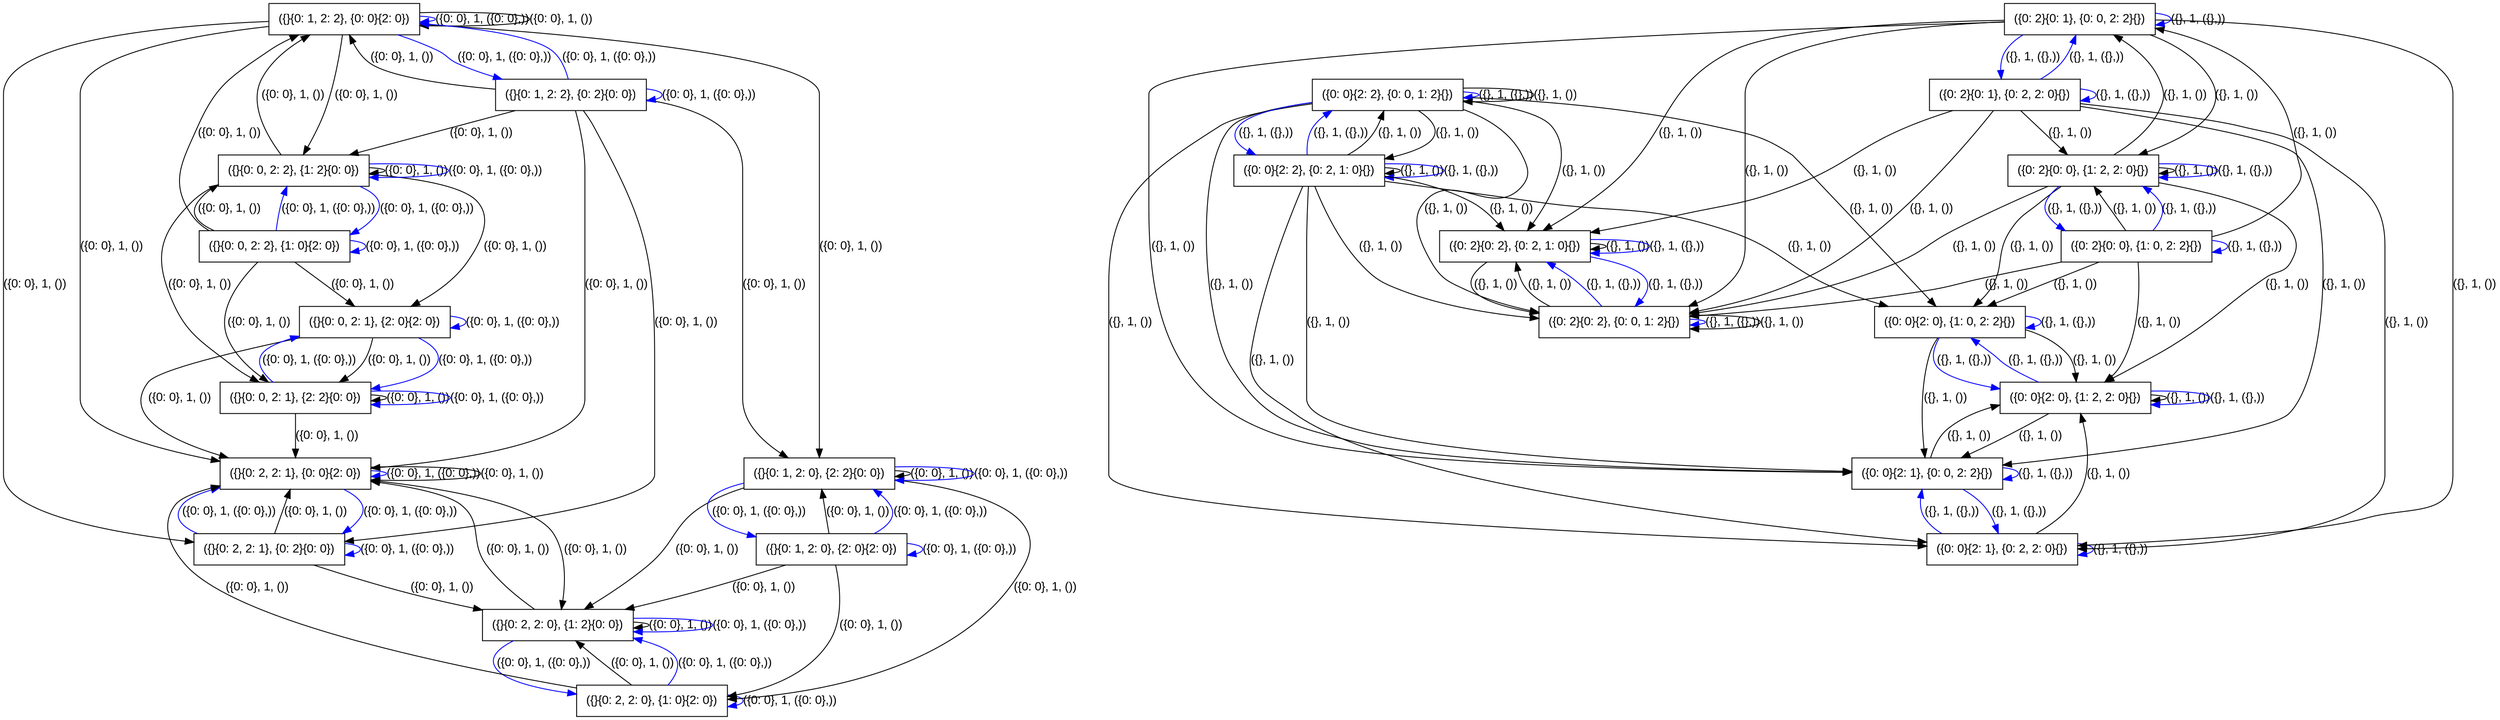 digraph "" {
	graph [bb="0,0,3106,819"];
	node [label="\N"];
	"({}{0: 0, 2: 1}, {2: 0}{2: 0})"	 [fontname=Arial,
		height=0.5,
		pos="1072,453",
		shape=box,
		width=2.4028];
	"({}{0: 0, 2: 1}, {2: 0}{2: 0})" -> "({}{0: 0, 2: 1}, {2: 0}{2: 0})"	 [color=blue,
		dir=forward,
		fontname=Arial,
		label="({0: 0}, 1, ({0: 0},))",
		lp="1232.5,453",
		pos="e,1158.9,446.19 1158.9,459.81 1169.5,458.59 1176.5,456.32 1176.5,453 1176.5,450.87 1173.6,449.17 1168.8,447.91"];
	"({}{0: 0, 2: 1}, {2: 2}{0: 0})"	 [fontname=Arial,
		height=0.5,
		pos="940,366",
		shape=box,
		width=2.4028];
	"({}{0: 0, 2: 1}, {2: 0}{2: 0})" -> "({}{0: 0, 2: 1}, {2: 2}{0: 0})"	 [color=black,
		dir=forward,
		fontname=Arial,
		label="({0: 0}, 1, ())",
		lp="1090.5,409.5",
		pos="e,1008.1,384.07 1063.9,434.8 1058.3,423.96 1049.9,410.67 1039,402 1032.4,396.76 1025,392.24 1017.3,388.35"];
	"({}{0: 0, 2: 1}, {2: 0}{2: 0})" -> "({}{0: 0, 2: 1}, {2: 2}{0: 0})"	 [color=blue,
		dir=forward,
		fontname=Arial,
		label="({0: 0}, 1, ({0: 0},))",
		lp="1192,409.5",
		pos="e,1026.6,371.59 1115.3,434.87 1130.8,425.82 1142.1,414.2 1132,402 1119.3,386.69 1077.9,377.85 1036.8,372.77"];
	"({}{0: 2, 2: 1}, {0: 0}{2: 0})"	 [fontname=Arial,
		height=0.5,
		pos="940,279",
		shape=box,
		width=2.4028];
	"({}{0: 0, 2: 1}, {2: 0}{2: 0})" -> "({}{0: 2, 2: 1}, {0: 0}{2: 0})"	 [color=black,
		dir=forward,
		fontname=Arial,
		label="({0: 0}, 1, ())",
		lp="1308.5,366",
		pos="e,1026.7,285.79 1158.6,444.93 1197.9,439.47 1238.5,430.7 1252,417 1273.6,395.04 1277.3,371.96 1258,348 1230.5,313.93 1119.8,295.82 \
1036.7,286.84"];
	"({}{0: 0, 2: 1}, {2: 2}{0: 0})" -> "({}{0: 0, 2: 1}, {2: 0}{2: 0})"	 [color=blue,
		dir=forward,
		fontname=Arial,
		label="({0: 0}, 1, ({0: 0},))",
		lp="979,409.5",
		pos="e,985.47,436.66 925.96,384.46 919.86,394.86 915.61,407.61 923,417 926.99,422.08 949.39,428.48 975.65,434.47"];
	"({}{0: 0, 2: 1}, {2: 2}{0: 0})" -> "({}{0: 0, 2: 1}, {2: 2}{0: 0})"	 [color=black,
		dir=forward,
		fontname=Arial,
		label="({0: 0}, 1, ())",
		lp="1082,366",
		pos="e,1026.9,362.59 1026.9,369.41 1037.5,368.8 1044.5,367.66 1044.5,366 1044.5,364.96 1041.8,364.13 1037.1,363.5"];
	"({}{0: 0, 2: 1}, {2: 2}{0: 0})" -> "({}{0: 0, 2: 1}, {2: 2}{0: 0})"	 [color=blue,
		dir=forward,
		fontname=Arial,
		label="({0: 0}, 1, ({0: 0},))",
		lp="1175.5,366",
		pos="e,1026.6,358.31 1026.6,373.69 1073.5,374.61 1119.5,372.05 1119.5,366 1119.5,360.39 1079.9,357.77 1036.8,358.16"];
	"({}{0: 0, 2: 1}, {2: 2}{0: 0})" -> "({}{0: 2, 2: 1}, {0: 0}{2: 0})"	 [color=black,
		dir=forward,
		fontname=Arial,
		label="({0: 0}, 1, ())",
		lp="977.5,322.5",
		pos="e,940,297 940,347.97 940,336.19 940,320.56 940,307.16"];
	"({}{0: 2, 2: 1}, {0: 0}{2: 0})" -> "({}{0: 2, 2: 1}, {0: 0}{2: 0})"	 [color=blue,
		dir=forward,
		fontname=Arial,
		label="({0: 0}, 1, ({0: 0},))",
		lp="1100.5,279",
		pos="e,1026.9,275.59 1026.9,282.41 1037.5,281.8 1044.5,280.66 1044.5,279 1044.5,277.96 1041.8,277.13 1037.1,276.5"];
	"({}{0: 2, 2: 1}, {0: 0}{2: 0})" -> "({}{0: 2, 2: 1}, {0: 0}{2: 0})"	 [color=black,
		dir=forward,
		fontname=Arial,
		label="({0: 0}, 1, ())",
		lp="1194,279",
		pos="e,1026.7,271.61 1026.7,286.39 1088.1,288.02 1156.5,285.55 1156.5,279 1156.5,272.81 1095.4,270.27 1036.9,271.38"];
	"({}{0: 2, 2: 0}, {1: 2}{0: 0})"	 [fontname=Arial,
		height=0.5,
		pos="541,105",
		shape=box,
		width=2.4028];
	"({}{0: 2, 2: 1}, {0: 0}{2: 0})" -> "({}{0: 2, 2: 0}, {1: 2}{0: 0})"	 [color=black,
		dir=forward,
		fontname=Arial,
		label="({0: 0}, 1, ())",
		lp="643.5,192",
		pos="e,548.89,123.17 853.22,271.59 785.14,265.07 696.35,254.79 662,243 634.68,233.62 626.65,230.2 606,210 582.94,187.43 564.53,155.11 \
553.27,132.3"];
	"({}{0: 2, 2: 1}, {0: 2}{0: 0})"	 [fontname=Arial,
		height=0.5,
		pos="777,192",
		shape=box,
		width=2.4028];
	"({}{0: 2, 2: 1}, {0: 0}{2: 0})" -> "({}{0: 2, 2: 1}, {0: 2}{0: 0})"	 [color=blue,
		dir=forward,
		fontname=Arial,
		label="({0: 0}, 1, ({0: 0},))",
		lp="727,235.5",
		pos="e,690.34,209.21 853.4,273.06 779.41,267.07 683.04,256.76 671,243 660.04,230.47 666.8,220.75 681.11,213.32"];
	"({}{0: 2, 2: 0}, {1: 2}{0: 0})" -> "({}{0: 2, 2: 1}, {0: 0}{2: 0})"	 [color=black,
		dir=forward,
		fontname=Arial,
		label="({0: 0}, 1, ())",
		lp="1056.5,192",
		pos="e,991,260.88 627.57,112.35 753.79,123.89 976.2,147.69 1002,174 1026.4,198.84 1018.5,227.3 1009,243 1006.3,247.44 1002.9,251.35 998.98,\
254.8"];
	"({}{0: 2, 2: 0}, {1: 2}{0: 0})" -> "({}{0: 2, 2: 0}, {1: 2}{0: 0})"	 [color=black,
		dir=forward,
		fontname=Arial,
		label="({0: 0}, 1, ())",
		lp="683,105",
		pos="e,627.89,101.59 627.89,108.41 638.53,107.8 645.5,106.66 645.5,105 645.5,103.96 642.78,103.13 638.13,102.5"];
	"({}{0: 2, 2: 0}, {1: 2}{0: 0})" -> "({}{0: 2, 2: 0}, {1: 2}{0: 0})"	 [color=blue,
		dir=forward,
		fontname=Arial,
		label="({0: 0}, 1, ({0: 0},))",
		lp="776.5,105",
		pos="e,627.64,97.308 627.64,112.69 674.47,113.61 720.5,111.05 720.5,105 720.5,99.387 680.88,96.775 637.76,97.163"];
	"({}{0: 2, 2: 0}, {1: 0}{2: 0})"	 [fontname=Arial,
		height=0.5,
		pos="424,18",
		shape=box,
		width=2.4028];
	"({}{0: 2, 2: 0}, {1: 2}{0: 0})" -> "({}{0: 2, 2: 0}, {1: 0}{2: 0})"	 [color=blue,
		dir=forward,
		fontname=Arial,
		label="({0: 0}, 1, ({0: 0},))",
		lp="416,61.5",
		pos="e,377.29,36.111 454.33,98.153 414.09,92.992 372.4,84.108 360,69 351.73,58.925 357.61,49.522 368.55,41.603"];
	"({}{0: 2, 2: 1}, {0: 2}{0: 0})" -> "({}{0: 2, 2: 1}, {0: 0}{2: 0})"	 [color=blue,
		dir=forward,
		fontname=Arial,
		label="({0: 0}, 1, ({0: 0},))",
		lp="862,235.5",
		pos="e,853.45,261.21 783.12,210.02 787.76,221.07 795.2,234.65 806,243 813.01,248.42 827.06,253.7 843.51,258.47"];
	"({}{0: 2, 2: 1}, {0: 2}{0: 0})" -> "({}{0: 2, 2: 1}, {0: 0}{2: 0})"	 [color=black,
		dir=forward,
		fontname=Arial,
		label="({0: 0}, 1, ())",
		lp="967.5,235.5",
		pos="e,936.33,260.51 863.71,207.65 887.33,213.31 908.92,220.25 918,228 924.96,233.94 929.78,242.48 933.09,250.88"];
	"({}{0: 2, 2: 1}, {0: 2}{0: 0})" -> "({}{0: 2, 2: 0}, {1: 2}{0: 0})"	 [color=black,
		dir=forward,
		fontname=Arial,
		label="({0: 0}, 1, ())",
		lp="711.5,148.5",
		pos="e,589.84,123 728.1,173.97 690.68,160.18 638.95,141.11 599.37,126.52"];
	"({}{0: 2, 2: 1}, {0: 2}{0: 0})" -> "({}{0: 2, 2: 1}, {0: 2}{0: 0})"	 [color=blue,
		dir=forward,
		fontname=Arial,
		label="({0: 0}, 1, ({0: 0},))",
		lp="937.5,192",
		pos="e,863.89,185.19 863.89,198.81 874.53,197.59 881.5,195.32 881.5,192 881.5,189.87 878.64,188.17 873.78,186.91"];
	"({}{0: 0, 2: 2}, {1: 0}{2: 0})"	 [fontname=Arial,
		height=0.5,
		pos="922,540",
		shape=box,
		width=2.4028];
	"({}{0: 0, 2: 2}, {1: 0}{2: 0})" -> "({}{0: 0, 2: 1}, {2: 0}{2: 0})"	 [color=black,
		dir=forward,
		fontname=Arial,
		label="({0: 0}, 1, ())",
		lp="1043.5,496.5",
		pos="e,1041,471 953.08,521.97 976.01,508.68 1007.4,490.47 1032.2,476.11"];
	"({}{0: 0, 2: 2}, {1: 0}{2: 0})" -> "({}{0: 0, 2: 1}, {2: 2}{0: 0})"	 [color=black,
		dir=forward,
		fontname=Arial,
		label="({0: 0}, 1, ())",
		lp="938.5,453",
		pos="e,925.75,384.07 913.77,521.75 905.37,500.78 894.43,465.34 901,435 904.28,419.85 912.23,404.67 920.1,392.42"];
	"({}{0: 0, 2: 2}, {1: 0}{2: 0})" -> "({}{0: 0, 2: 2}, {1: 0}{2: 0})"	 [color=blue,
		dir=forward,
		fontname=Arial,
		label="({0: 0}, 1, ({0: 0},))",
		lp="1082.5,540",
		pos="e,1008.9,533.19 1008.9,546.81 1019.5,545.59 1026.5,543.32 1026.5,540 1026.5,537.87 1023.6,536.17 1018.8,534.91"];
	"({}{0: 0, 2: 2}, {1: 2}{0: 0})"	 [fontname=Arial,
		height=0.5,
		pos="987,627",
		shape=box,
		width=2.4028];
	"({}{0: 0, 2: 2}, {1: 0}{2: 0})" -> "({}{0: 0, 2: 2}, {1: 2}{0: 0})"	 [color=black,
		dir=forward,
		fontname=Arial,
		label="({0: 0}, 1, ())",
		lp="892.5,583.5",
		pos="e,900.31,611.84 872.39,558.14 856.44,566.8 845.15,578.1 855,591 860.39,598.06 873.91,604.07 890.34,609.04"];
	"({}{0: 0, 2: 2}, {1: 0}{2: 0})" -> "({}{0: 0, 2: 2}, {1: 2}{0: 0})"	 [color=blue,
		dir=forward,
		fontname=Arial,
		label="({0: 0}, 1, ({0: 0},))",
		lp="1009,583.5",
		pos="e,968.57,608.98 931.74,558.07 937.45,568.1 945.08,580.62 953,591 955.64,594.46 958.56,597.96 961.56,601.35"];
	"({}{0: 1, 2: 2}, {0: 0}{2: 0})"	 [fontname=Arial,
		height=0.5,
		pos="696,801",
		shape=box,
		width=2.4028];
	"({}{0: 0, 2: 2}, {1: 0}{2: 0})" -> "({}{0: 1, 2: 2}, {0: 0}{2: 0})"	 [color=black,
		dir=forward,
		fontname=Arial,
		label="({0: 0}, 1, ())",
		lp="864.5,670.5",
		pos="e,764.9,782.91 869.65,558.17 861.49,562.91 853.85,568.78 848,576 793.51,643.26 859.5,701.2 801,765 796.43,769.98 786.49,774.93 774.46,\
779.5"];
	"({}{0: 0, 2: 2}, {1: 2}{0: 0})" -> "({}{0: 0, 2: 1}, {2: 0}{2: 0})"	 [color=black,
		dir=forward,
		fontname=Arial,
		label="({0: 0}, 1, ())",
		lp="1232.5,540",
		pos="e,1106,471.14 1073.5,622.15 1120.3,617.52 1171.4,608.51 1186,591 1219.5,550.87 1159.7,503.86 1114.8,476.37"];
	"({}{0: 0, 2: 2}, {1: 2}{0: 0})" -> "({}{0: 0, 2: 1}, {2: 2}{0: 0})"	 [color=black,
		dir=forward,
		fontname=Arial,
		label="({0: 0}, 1, ())",
		lp="1347.5,496.5",
		pos="e,1026.8,371.03 1073.6,617.59 1148.5,607.49 1248.6,588.64 1274,558 1309.5,515.16 1322.1,484.61 1297,435 1285.8,412.88 1275.1,411.06 \
1252,402 1214,387.09 1113.7,377.3 1036.9,371.75"];
	"({}{0: 0, 2: 2}, {1: 2}{0: 0})" -> "({}{0: 0, 2: 2}, {1: 0}{2: 0})"	 [color=blue,
		dir=forward,
		fontname=Arial,
		label="({0: 0}, 1, ({0: 0},))",
		lp="1126,583.5",
		pos="e,1008.6,552.73 1046.8,608.92 1064,600.6 1075.5,589.53 1065,576 1058.2,567.33 1039.9,560.43 1018.6,555.08"];
	"({}{0: 0, 2: 2}, {1: 2}{0: 0})" -> "({}{0: 0, 2: 2}, {1: 2}{0: 0})"	 [color=black,
		dir=forward,
		fontname=Arial,
		label="({0: 0}, 1, ())",
		lp="1129,627",
		pos="e,1073.9,623.59 1073.9,630.41 1084.5,629.8 1091.5,628.66 1091.5,627 1091.5,625.96 1088.8,625.13 1084.1,624.5"];
	"({}{0: 0, 2: 2}, {1: 2}{0: 0})" -> "({}{0: 0, 2: 2}, {1: 2}{0: 0})"	 [color=blue,
		dir=forward,
		fontname=Arial,
		label="({0: 0}, 1, ({0: 0},))",
		lp="1222.5,627",
		pos="e,1073.6,619.31 1073.6,634.69 1120.5,635.61 1166.5,633.05 1166.5,627 1166.5,621.39 1126.9,618.77 1083.8,619.16"];
	"({}{0: 0, 2: 2}, {1: 2}{0: 0})" -> "({}{0: 1, 2: 2}, {0: 0}{2: 0})"	 [color=black,
		dir=forward,
		fontname=Arial,
		label="({0: 0}, 1, ())",
		lp="956.5,714",
		pos="e,782.8,786 969.67,645 937.03,678.55 867.02,748.72 837,765 823.34,772.41 808.1,778.34 792.83,783.07"];
	"({}{0: 1, 2: 2}, {0: 0}{2: 0})" -> "({}{0: 2, 2: 1}, {0: 0}{2: 0})"	 [color=black,
		dir=forward,
		fontname=Arial,
		label="({0: 0}, 1, ())",
		lp="1444.5,540",
		pos="e,1026.7,286.46 782.83,799.27 972.5,794.33 1407,776.22 1407,714 1407,714 1407,714 1407,366 1407,328.69 1173.6,300.65 1036.8,287.42"];
	"({}{0: 1, 2: 2}, {0: 0}{2: 0})" -> "({}{0: 2, 2: 1}, {0: 2}{0: 0})"	 [color=black,
		dir=forward,
		fontname=Arial,
		label="({0: 0}, 1, ())",
		lp="467.5,496.5",
		pos="e,690.31,208.84 609.22,793.4 556.55,787.58 495.15,778.27 472,765 446.53,750.39 430,743.36 430,714 430,714 430,714 427,496.5 427,\
428.69 425.14,404.92 462,348 509.93,273.98 539.44,263.86 620,228 631.72,222.78 655.22,216.68 680.54,210.99"];
	"({}{0: 1, 2: 2}, {0: 0}{2: 0})" -> "({}{0: 0, 2: 2}, {1: 2}{0: 0})"	 [color=black,
		dir=forward,
		fontname=Arial,
		label="({0: 0}, 1, ())",
		lp="1046.5,714",
		pos="e,995.9,645.09 782.59,793.18 862.16,783.97 971.65,765.5 998,732 1015.1,710.29 1008.2,677.75 999.72,654.66"];
	"({}{0: 1, 2: 2}, {0: 0}{2: 0})" -> "({}{0: 1, 2: 2}, {0: 0}{2: 0})"	 [color=blue,
		dir=forward,
		fontname=Arial,
		label="({0: 0}, 1, ({0: 0},))",
		lp="856.5,801",
		pos="e,782.89,797.59 782.89,804.41 793.53,803.8 800.5,802.66 800.5,801 800.5,799.96 797.78,799.13 793.13,798.5"];
	"({}{0: 1, 2: 2}, {0: 0}{2: 0})" -> "({}{0: 1, 2: 2}, {0: 0}{2: 0})"	 [color=black,
		dir=forward,
		fontname=Arial,
		label="({0: 0}, 1, ())",
		lp="950,801",
		pos="e,782.73,793.61 782.73,808.39 844.09,810.02 912.5,807.55 912.5,801 912.5,794.81 851.37,792.27 792.85,793.38"];
	"({}{0: 1, 2: 0}, {2: 2}{0: 0})"	 [fontname=Arial,
		height=0.5,
		pos="140,192",
		shape=box,
		width=2.4028];
	"({}{0: 1, 2: 2}, {0: 0}{2: 0})" -> "({}{0: 1, 2: 0}, {2: 2}{0: 0})"	 [color=black,
		dir=forward,
		fontname=Arial,
		label="({0: 0}, 1, ())",
		lp="37.5,496.5",
		pos="e,64.673,210.02 609.26,799.03 422.68,793.64 0,774.73 0,714 0,714 0,714 0,279 0,247.49 25.9,226.99 55.42,213.86"];
	"({}{0: 1, 2: 2}, {0: 2}{0: 0})"	 [fontname=Arial,
		height=0.5,
		pos="578,714",
		shape=box,
		width=2.4028];
	"({}{0: 1, 2: 2}, {0: 0}{2: 0})" -> "({}{0: 1, 2: 2}, {0: 2}{0: 0})"	 [color=blue,
		dir=forward,
		fontname=Arial,
		label="({0: 0}, 1, ({0: 0},))",
		lp="618,757.5",
		pos="e,564.58,732.43 609.43,786.34 587.74,780.84 568.71,773.75 562,765 556.81,758.23 557.41,749.73 560.32,741.63"];
	"({}{0: 1, 2: 0}, {2: 2}{0: 0})" -> "({}{0: 2, 2: 0}, {1: 2}{0: 0})"	 [color=black,
		dir=forward,
		fontname=Arial,
		label="({0: 0}, 1, ())",
		lp="402.5,148.5",
		pos="e,458.02,123 223.09,173.97 288.68,159.74 380.17,139.89 448.16,125.14"];
	"({}{0: 1, 2: 0}, {2: 2}{0: 0})" -> "({}{0: 1, 2: 0}, {2: 2}{0: 0})"	 [color=black,
		dir=forward,
		fontname=Arial,
		label="({0: 0}, 1, ())",
		lp="282,192",
		pos="e,226.89,188.59 226.89,195.41 237.53,194.8 244.5,193.66 244.5,192 244.5,190.96 241.78,190.13 237.13,189.5"];
	"({}{0: 1, 2: 0}, {2: 2}{0: 0})" -> "({}{0: 1, 2: 0}, {2: 2}{0: 0})"	 [color=blue,
		dir=forward,
		fontname=Arial,
		label="({0: 0}, 1, ({0: 0},))",
		lp="375.5,192",
		pos="e,226.64,184.31 226.64,199.69 273.47,200.61 319.5,198.05 319.5,192 319.5,186.39 279.88,183.77 236.76,184.16"];
	"({}{0: 1, 2: 0}, {2: 0}{2: 0})"	 [fontname=Arial,
		height=0.5,
		pos="193,279",
		shape=box,
		width=2.4028];
	"({}{0: 1, 2: 0}, {2: 2}{0: 0})" -> "({}{0: 1, 2: 0}, {2: 0}{2: 0})"	 [color=blue,
		dir=forward,
		fontname=Arial,
		label="({0: 0}, 1, ({0: 0},))",
		lp="235,235.5",
		pos="e,186.73,260.87 157.56,210.21 162.28,215.67 167.15,221.85 171,228 175.53,235.24 179.56,243.58 182.89,251.39"];
	"({}{0: 1, 2: 0}, {2: 2}{0: 0})" -> "({}{0: 2, 2: 0}, {1: 0}{2: 0})"	 [color=black,
		dir=forward,
		fontname=Arial,
		label="({0: 0}, 1, ())",
		lp="334.5,105",
		pos="e,386.39,36.141 166.01,173.87 205.59,146.58 283.68,93.881 353,54 360.75,49.543 369.11,45.041 377.28,40.801"];
	"({}{0: 1, 2: 2}, {0: 2}{0: 0})" -> "({}{0: 2, 2: 1}, {0: 0}{2: 0})"	 [color=black,
		dir=forward,
		fontname=Arial,
		label="({0: 0}, 1, ())",
		lp="727.5,496.5",
		pos="e,853.26,292.44 630.39,695.88 659.54,682.12 690,659.87 690,627 690,627 690,627 690,366 690,332.09 773.06,308.37 843.43,294.36"];
	"({}{0: 1, 2: 2}, {0: 2}{0: 0})" -> "({}{0: 2, 2: 1}, {0: 2}{0: 0})"	 [color=black,
		dir=forward,
		fontname=Arial,
		label="({0: 0}, 1, ())",
		lp="624.5,453",
		pos="e,707.33,210.08 581,695.73 583.61,678.16 587,650.84 587,627 587,627 587,627 587,279 587,253.21 645.58,229.24 697.69,213.02"];
	"({}{0: 1, 2: 2}, {0: 2}{0: 0})" -> "({}{0: 0, 2: 2}, {1: 2}{0: 0})"	 [color=black,
		dir=forward,
		fontname=Arial,
		label="({0: 0}, 1, ())",
		lp="761.5,670.5",
		pos="e,900.19,634.75 652.78,695.92 669.01,690.96 685.84,684.98 701,678 712.09,672.9 712.57,667.26 724,663 753.81,651.88 827.96,642.29 \
889.96,635.8"];
	"({}{0: 1, 2: 2}, {0: 2}{0: 0})" -> "({}{0: 1, 2: 2}, {0: 0}{2: 0})"	 [color=blue,
		dir=forward,
		fontname=Arial,
		label="({0: 0}, 1, ({0: 0},))",
		lp="741,757.5",
		pos="e,692,782.87 647.05,732.04 656.89,736.74 666.27,742.63 674,750 680.62,756.31 685.36,764.95 688.7,773.32"];
	"({}{0: 1, 2: 2}, {0: 2}{0: 0})" -> "({}{0: 1, 2: 2}, {0: 0}{2: 0})"	 [color=black,
		dir=forward,
		fontname=Arial,
		label="({0: 0}, 1, ())",
		lp="517.5,757.5",
		pos="e,609.34,791.89 497.92,732.03 479.25,739.93 467.91,750.73 480,765 488.14,774.61 545.72,783.92 599.38,790.66"];
	"({}{0: 1, 2: 2}, {0: 2}{0: 0})" -> "({}{0: 1, 2: 0}, {2: 2}{0: 0})"	 [color=black,
		dir=forward,
		fontname=Arial,
		label="({0: 0}, 1, ())",
		lp="527.5,453",
		pos="e,226.53,197.37 574.84,695.75 567.4,656.05 546.32,559.72 506,489 500.7,479.7 494.9,480.52 490,471 477.17,446.07 476,437.53 476,409.5 \
476,409.5 476,409.5 476,279 476,229.19 335.87,207.43 236.6,198.27"];
	"({}{0: 1, 2: 2}, {0: 2}{0: 0})" -> "({}{0: 1, 2: 2}, {0: 2}{0: 0})"	 [color=blue,
		dir=forward,
		fontname=Arial,
		label="({0: 0}, 1, ({0: 0},))",
		lp="738.5,714",
		pos="e,664.89,707.19 664.89,720.81 675.53,719.59 682.5,717.32 682.5,714 682.5,711.87 679.64,710.17 674.78,708.91"];
	"({}{0: 1, 2: 0}, {2: 0}{2: 0})" -> "({}{0: 2, 2: 0}, {1: 2}{0: 0})"	 [color=black,
		dir=forward,
		fontname=Arial,
		label="({0: 0}, 1, ())",
		lp="530.5,192",
		pos="e,530.1,123.38 279.58,268.59 314.71,263 355.33,254.77 391,243 422.52,232.6 432.18,230.87 458,210 485.44,187.82 509.53,155.01 524.59,\
131.99"];
	"({}{0: 1, 2: 0}, {2: 0}{2: 0})" -> "({}{0: 1, 2: 0}, {2: 2}{0: 0})"	 [color=black,
		dir=forward,
		fontname=Arial,
		label="({0: 0}, 1, ())",
		lp="349.5,235.5",
		pos="e,226.82,200.86 279.72,264.95 303.88,257.22 320.12,245.51 306,228 296.48,216.19 267.81,208.06 236.91,202.56"];
	"({}{0: 1, 2: 0}, {2: 0}{2: 0})" -> "({}{0: 1, 2: 0}, {2: 2}{0: 0})"	 [color=blue,
		dir=forward,
		fontname=Arial,
		label="({0: 0}, 1, ({0: 0},))",
		lp="115,235.5",
		pos="e,77.121,210.08 106.43,264.34 84.737,258.84 65.706,251.75 59,243 50.455,231.86 56.377,222.51 68.145,215"];
	"({}{0: 1, 2: 0}, {2: 0}{2: 0})" -> "({}{0: 1, 2: 0}, {2: 0}{2: 0})"	 [color=blue,
		dir=forward,
		fontname=Arial,
		label="({0: 0}, 1, ({0: 0},))",
		lp="353.5,279",
		pos="e,279.89,272.19 279.89,285.81 290.53,284.59 297.5,282.32 297.5,279 297.5,276.87 294.64,275.17 289.78,273.91"];
	"({}{0: 1, 2: 0}, {2: 0}{2: 0})" -> "({}{0: 2, 2: 0}, {1: 0}{2: 0})"	 [color=black,
		dir=forward,
		fontname=Arial,
		label="({0: 0}, 1, ())",
		lp="107.5,148.5",
		pos="e,337.35,25.701 106.22,264.79 81.775,259.14 59.505,251.85 51,243 29.636,220.78 27.353,199.94 44,174 105.07,78.834 236.26,41.709 \
327.29,27.235"];
	"({}{0: 2, 2: 0}, {1: 0}{2: 0})" -> "({}{0: 2, 2: 1}, {0: 0}{2: 0})"	 [color=black,
		dir=forward,
		fontname=Arial,
		label="({0: 0}, 1, ())",
		lp="1117.5,148.5",
		pos="e,1012.6,260.97 510.73,24.144 677.2,38.03 1031,78.38 1098,174 1124.8,212.29 1073.3,240.39 1022.1,257.84"];
	"({}{0: 2, 2: 0}, {1: 0}{2: 0})" -> "({}{0: 2, 2: 0}, {1: 2}{0: 0})"	 [color=black,
		dir=forward,
		fontname=Arial,
		label="({0: 0}, 1, ())",
		lp="527.5,61.5",
		pos="e,516.76,86.974 448.21,36.003 465.7,49.004 489.5,66.702 508.61,80.918"];
	"({}{0: 2, 2: 0}, {1: 0}{2: 0})" -> "({}{0: 2, 2: 0}, {1: 2}{0: 0})"	 [color=blue,
		dir=forward,
		fontname=Arial,
		label="({0: 0}, 1, ({0: 0},))",
		lp="628,61.5",
		pos="e,560.83,86.6 510.8,30.583 536.6,36.207 560.11,43.895 568,54 573.77,61.385 571.72,70.179 566.79,78.369"];
	"({}{0: 2, 2: 0}, {1: 0}{2: 0})" -> "({}{0: 2, 2: 0}, {1: 0}{2: 0})"	 [color=blue,
		dir=forward,
		fontname=Arial,
		label="({0: 0}, 1, ({0: 0},))",
		lp="584.5,18",
		pos="e,510.89,11.187 510.89,24.813 521.53,23.593 528.5,21.322 528.5,18 528.5,15.872 525.64,14.175 520.78,12.909"];
	"({0: 0}{2: 0}, {1: 0, 2: 2}{})"	 [fontname=Arial,
		height=0.5,
		pos="2528,453",
		shape=box,
		width=2.4028];
	"({0: 0}{2: 0}, {1: 0, 2: 2}{})" -> "({0: 0}{2: 0}, {1: 0, 2: 2}{})"	 [color=blue,
		dir=forward,
		fontname=Arial,
		label="({}, 1, ({},))",
		lp="2664.5,453",
		pos="e,2614.9,446.19 2614.9,459.81 2625.5,458.59 2632.5,456.32 2632.5,453 2632.5,450.87 2629.6,449.17 2624.8,447.91"];
	"({0: 0}{2: 0}, {1: 2, 2: 0}{})"	 [fontname=Arial,
		height=0.5,
		pos="2639,366",
		shape=box,
		width=2.4028];
	"({0: 0}{2: 0}, {1: 0, 2: 2}{})" -> "({0: 0}{2: 0}, {1: 2, 2: 0}{})"	 [color=black,
		dir=forward,
		fontname=Arial,
		label="({}, 1, ())",
		lp="2696.5,409.5",
		pos="e,2659.9,384.25 2614.7,439.63 2638.9,434.04 2660.6,426.57 2668,417 2673.9,409.39 2671.5,400.45 2666.1,392.2"];
	"({0: 0}{2: 0}, {1: 0, 2: 2}{})" -> "({0: 0}{2: 0}, {1: 2, 2: 0}{})"	 [color=blue,
		dir=forward,
		fontname=Arial,
		label="({}, 1, ({},))",
		lp="2549,409.5",
		pos="e,2552.5,383.71 2517.5,434.95 2512.9,424.44 2509.9,411.43 2517,402 2521.2,396.4 2530.8,391.36 2542.8,386.96"];
	"({0: 0}{2: 1}, {0: 0, 2: 2}{})"	 [fontname=Arial,
		height=0.5,
		pos="2512,279",
		shape=box,
		width=2.4028];
	"({0: 0}{2: 0}, {1: 0, 2: 2}{})" -> "({0: 0}{2: 1}, {0: 0, 2: 2}{})"	 [color=black,
		dir=forward,
		fontname=Arial,
		label="({}, 1, ())",
		lp="2518.5,366",
		pos="e,2504.2,297.32 2515.7,434.91 2507.4,421.52 2497.2,402.46 2493,384 2487,358.09 2493.7,328.23 2500.8,306.99"];
	"({0: 0}{2: 0}, {1: 2, 2: 0}{})" -> "({0: 0}{2: 0}, {1: 0, 2: 2}{})"	 [color=blue,
		dir=forward,
		fontname=Arial,
		label="({}, 1, ({},))",
		lp="2631,409.5",
		pos="e,2556,434.95 2619.7,384.09 2608.6,394.14 2594.4,406.66 2581,417 2575.7,421.12 2569.9,425.3 2564.2,429.28"];
	"({0: 0}{2: 0}, {1: 2, 2: 0}{})" -> "({0: 0}{2: 0}, {1: 2, 2: 0}{})"	 [color=black,
		dir=forward,
		fontname=Arial,
		label="({}, 1, ())",
		lp="2769,366",
		pos="e,2725.9,362.59 2725.9,369.41 2736.5,368.8 2743.5,367.66 2743.5,366 2743.5,364.96 2740.8,364.13 2736.1,363.5"];
	"({0: 0}{2: 0}, {1: 2, 2: 0}{})" -> "({0: 0}{2: 0}, {1: 2, 2: 0}{})"	 [color=blue,
		dir=forward,
		fontname=Arial,
		label="({}, 1, ({},))",
		lp="2826.5,366",
		pos="e,2725.7,358.16 2725.7,373.84 2762.1,374.19 2794.5,371.58 2794.5,366 2794.5,360.94 2767.9,358.32 2735.8,358.14"];
	"({0: 0}{2: 0}, {1: 2, 2: 0}{})" -> "({0: 0}{2: 1}, {0: 0, 2: 2}{})"	 [color=black,
		dir=forward,
		fontname=Arial,
		label="({}, 1, ())",
		lp="2636.5,322.5",
		pos="e,2563.6,297.07 2626.4,347.64 2618.4,337.02 2607.2,324.01 2595,315 2588.2,309.98 2580.6,305.48 2572.8,301.51"];
	"({0: 0}{2: 1}, {0: 0, 2: 2}{})" -> "({0: 0}{2: 0}, {1: 2, 2: 0}{})"	 [color=black,
		dir=forward,
		fontname=Arial,
		label="({}, 1, ())",
		lp="2565.5,322.5",
		pos="e,2569.2,347.91 2518.2,297.2 2522.7,308.03 2529.9,321.32 2540,330 2546,335.15 2552.8,339.58 2560,343.4"];
	"({0: 0}{2: 1}, {0: 0, 2: 2}{})" -> "({0: 0}{2: 1}, {0: 0, 2: 2}{})"	 [color=blue,
		dir=forward,
		fontname=Arial,
		label="({}, 1, ({},))",
		lp="2648.5,279",
		pos="e,2598.9,272.19 2598.9,285.81 2609.5,284.59 2616.5,282.32 2616.5,279 2616.5,276.87 2613.6,275.17 2608.8,273.91"];
	"({0: 0}{2: 1}, {0: 2, 2: 0}{})"	 [fontname=Arial,
		height=0.5,
		pos="2599,192",
		shape=box,
		width=2.4028];
	"({0: 0}{2: 1}, {0: 0, 2: 2}{})" -> "({0: 0}{2: 1}, {0: 2, 2: 0}{})"	 [color=blue,
		dir=forward,
		fontname=Arial,
		label="({}, 1, ({},))",
		lp="2618,235.5",
		pos="e,2594.4,210.15 2554.5,260.81 2562.7,255.9 2570.7,249.98 2577,243 2583,236.4 2587.5,227.91 2590.9,219.77"];
	"({0: 0}{2: 1}, {0: 2, 2: 0}{})" -> "({0: 0}{2: 0}, {1: 2, 2: 0}{})"	 [color=black,
		dir=forward,
		fontname=Arial,
		label="({}, 1, ())",
		lp="2718.5,279",
		pos="e,2658.1,347.98 2638.7,210.17 2658.4,221.6 2680.1,238.5 2690,261 2702.1,288.47 2683.1,319.29 2665,340.4"];
	"({0: 0}{2: 1}, {0: 2, 2: 0}{})" -> "({0: 0}{2: 1}, {0: 0, 2: 2}{})"	 [color=blue,
		dir=forward,
		fontname=Arial,
		label="({}, 1, ({},))",
		lp="2541,235.5",
		pos="e,2505.7,260.55 2528.4,210.08 2520.8,214.74 2514,220.61 2509,228 2504.6,234.54 2503.6,242.69 2504.2,250.55"];
	"({0: 0}{2: 1}, {0: 2, 2: 0}{})" -> "({0: 0}{2: 1}, {0: 2, 2: 0}{})"	 [color=blue,
		dir=forward,
		fontname=Arial,
		label="({}, 1, ({},))",
		lp="2735.5,192",
		pos="e,2685.9,185.19 2685.9,198.81 2696.5,197.59 2703.5,195.32 2703.5,192 2703.5,189.87 2700.6,188.17 2695.8,186.91"];
	"({0: 0}{2: 2}, {0: 0, 1: 2}{})"	 [fontname=Arial,
		height=0.5,
		pos="1834,714",
		shape=box,
		width=2.4028];
	"({0: 0}{2: 2}, {0: 0, 1: 2}{})" -> "({0: 0}{2: 0}, {1: 0, 2: 2}{})"	 [color=black,
		dir=forward,
		fontname=Arial,
		label="({}, 1, ())",
		lp="2390.5,583.5",
		pos="e,2480.5,471.17 1920.9,710.96 1995.8,707.04 2106.4,698.13 2201,678 2246.4,668.34 2260.9,669.97 2300,645 2317.8,633.66 2350.5,591.24 \
2365,576 2402.1,537.1 2405.1,520.02 2449,489 2455.9,484.12 2463.6,479.66 2471.3,475.65"];
	"({0: 0}{2: 2}, {0: 0, 1: 2}{})" -> "({0: 0}{2: 1}, {0: 0, 2: 2}{})"	 [color=black,
		dir=forward,
		fontname=Arial,
		label="({}, 1, ())",
		lp="1653.5,496.5",
		pos="e,2425.2,279.58 1747.1,705.82 1707.6,700.33 1666.7,691.56 1653,678 1609.4,634.91 1618.7,454.11 1651,402 1691.9,336.2 1726.5,332.49 \
1802,315 1915.6,288.66 2248.6,281.59 2415,279.69"];
	"({0: 0}{2: 2}, {0: 0, 1: 2}{})" -> "({0: 0}{2: 1}, {0: 2, 2: 0}{})"	 [color=black,
		dir=forward,
		fontname=Arial,
		label="({}, 1, ())",
		lp="1535.5,453",
		pos="e,2512.2,194.41 1747.3,704.43 1704.1,698.39 1657.2,689.53 1639,678 1555.5,624.95 1510,595.47 1510,496.5 1510,496.5 1510,496.5 1510,\
279 1510,229.46 2235.4,202.83 2502.1,194.72"];
	"({0: 0}{2: 2}, {0: 0, 1: 2}{})" -> "({0: 0}{2: 2}, {0: 0, 1: 2}{})"	 [color=blue,
		dir=forward,
		fontname=Arial,
		label="({}, 1, ({},))",
		lp="1970.5,714",
		pos="e,1920.9,710.59 1920.9,717.41 1931.5,716.8 1938.5,715.66 1938.5,714 1938.5,712.96 1935.8,712.13 1931.1,711.5"];
	"({0: 0}{2: 2}, {0: 0, 1: 2}{})" -> "({0: 0}{2: 2}, {0: 0, 1: 2}{})"	 [color=black,
		dir=forward,
		fontname=Arial,
		label="({}, 1, ())",
		lp="2028,714",
		pos="e,1920.8,706.23 1920.8,721.77 1962.9,722.44 2002.5,719.84 2002.5,714 2002.5,708.63 1969.2,706.01 1931.1,706.13"];
	"({0: 0}{2: 2}, {0: 2, 1: 0}{})"	 [fontname=Arial,
		height=0.5,
		pos="1742,627",
		shape=box,
		width=2.4028];
	"({0: 0}{2: 2}, {0: 0, 1: 2}{})" -> "({0: 0}{2: 2}, {0: 2, 1: 0}{})"	 [color=black,
		dir=forward,
		fontname=Arial,
		label="({}, 1, ())",
		lp="1915.5,670.5",
		pos="e,1828.8,639.58 1871,695.77 1884.9,686.52 1895.2,674.76 1886,663 1879.1,654.2 1860.4,647.23 1838.6,641.86"];
	"({0: 0}{2: 2}, {0: 0, 1: 2}{})" -> "({0: 0}{2: 2}, {0: 2, 1: 0}{})"	 [color=blue,
		dir=forward,
		fontname=Arial,
		label="({}, 1, ({},))",
		lp="1693,670.5",
		pos="e,1679.5,645.05 1747.3,706.14 1710.1,700.79 1672.4,692.04 1661,678 1651.9,666.84 1658.2,657.4 1670.6,649.79"];
	"({0: 2}{0: 2}, {0: 0, 1: 2}{})"	 [fontname=Arial,
		height=0.5,
		pos="2110,453",
		shape=box,
		width=2.4028];
	"({0: 0}{2: 2}, {0: 0, 1: 2}{})" -> "({0: 2}{0: 2}, {0: 0, 1: 2}{})"	 [color=black,
		dir=forward,
		fontname=Arial,
		label="({}, 1, ())",
		lp="1899.5,583.5",
		pos="e,2023.4,465.45 1920.6,697.93 1948.2,687.88 1974.9,671.54 1988,645 1995.1,630.65 1998.4,621.16 1988,609 1954.7,570 1907.3,630 1874,\
591 1864,579.31 1859.6,562.54 1883,522 1894.5,502.03 1902.1,498.82 1923,489 1939.5,481.21 1976.7,473.43 2013.6,467.11"];
	"({0: 2}{0: 2}, {0: 2, 1: 0}{})"	 [fontname=Arial,
		height=0.5,
		pos="1979,540",
		shape=box,
		width=2.4028];
	"({0: 0}{2: 2}, {0: 0, 1: 2}{})" -> "({0: 2}{0: 2}, {0: 2, 1: 0}{})"	 [color=black,
		dir=forward,
		fontname=Arial,
		label="({}, 1, ())",
		lp="2059.5,627",
		pos="e,1994.3,558.16 1920.7,707.97 1963.5,703 2008.7,694.04 2022,678 2048.8,645.61 2022.1,596.54 2000.5,566.48"];
	"({0: 0}{2: 2}, {0: 2, 1: 0}{})" -> "({0: 0}{2: 0}, {1: 0, 2: 2}{})"	 [color=black,
		dir=forward,
		fontname=Arial,
		label="({}, 1, ())",
		lp="2319.5,540",
		pos="e,2441.4,466.25 1828.5,615.44 1879.8,608.52 1946.2,599.44 2005,591 2102.9,576.96 2131,588.81 2225,558 2287.5,537.5 2294.1,511.29 \
2356,489 2379.9,480.38 2406.6,473.55 2431.5,468.27"];
	"({0: 0}{2: 2}, {0: 2, 1: 0}{})" -> "({0: 0}{2: 1}, {0: 0, 2: 2}{})"	 [color=black,
		dir=forward,
		fontname=Arial,
		label="({}, 1, ())",
		lp="1764.5,453",
		pos="e,2425.2,279.85 1741,608.68 1740.1,591.07 1739,563.73 1739,540 1739,540 1739,540 1739,366 1739,298.73 2207.3,283.47 2414.9,280.01"];
	"({0: 0}{2: 2}, {0: 2, 1: 0}{})" -> "({0: 0}{2: 1}, {0: 2, 2: 0}{})"	 [color=black,
		dir=forward,
		fontname=Arial,
		label="({}, 1, ())",
		lp="1699.5,409.5",
		pos="e,2512.2,198.29 1734,608.94 1718.7,573.17 1685.6,490.44 1674,417 1668.1,379.33 1693.7,369.83 1725,348 1849.7,260.96 2301.4,215.42 \
2501.9,199.11"];
	"({0: 0}{2: 2}, {0: 2, 1: 0}{})" -> "({0: 0}{2: 2}, {0: 0, 1: 2}{})"	 [color=blue,
		dir=forward,
		fontname=Arial,
		label="({}, 1, ({},))",
		lp="1780,670.5",
		pos="e,1769,695.92 1739.9,645.18 1739.6,655.74 1741,668.74 1748,678 1751.6,682.72 1755.8,686.83 1760.6,690.4"];
	"({0: 0}{2: 2}, {0: 2, 1: 0}{})" -> "({0: 0}{2: 2}, {0: 0, 1: 2}{})"	 [color=black,
		dir=forward,
		fontname=Arial,
		label="({}, 1, ())",
		lp="1848.5,670.5",
		pos="e,1829.5,695.75 1788.5,645.12 1797,649.98 1805.4,655.91 1812,663 1818.1,669.51 1822.6,677.97 1826,686.12"];
	"({0: 0}{2: 2}, {0: 2, 1: 0}{})" -> "({0: 0}{2: 2}, {0: 2, 1: 0}{})"	 [color=black,
		dir=forward,
		fontname=Arial,
		label="({}, 1, ())",
		lp="1872,627",
		pos="e,1828.9,623.59 1828.9,630.41 1839.5,629.8 1846.5,628.66 1846.5,627 1846.5,625.96 1843.8,625.13 1839.1,624.5"];
	"({0: 0}{2: 2}, {0: 2, 1: 0}{})" -> "({0: 0}{2: 2}, {0: 2, 1: 0}{})"	 [color=blue,
		dir=forward,
		fontname=Arial,
		label="({}, 1, ({},))",
		lp="1929.5,627",
		pos="e,1828.7,619.16 1828.7,634.84 1865.1,635.19 1897.5,632.58 1897.5,627 1897.5,621.94 1870.9,619.32 1838.8,619.14"];
	"({0: 0}{2: 2}, {0: 2, 1: 0}{})" -> "({0: 2}{0: 2}, {0: 0, 1: 2}{})"	 [color=black,
		dir=forward,
		fontname=Arial,
		label="({}, 1, ())",
		lp="1824.5,540",
		pos="e,2023.2,460.94 1748.6,608.96 1757.4,586.58 1774.8,548.18 1799,522 1817.3,502.19 1824.7,498.41 1850,489 1879.3,478.09 1952,468.53 \
2013.1,462"];
	"({0: 0}{2: 2}, {0: 2, 1: 0}{})" -> "({0: 2}{0: 2}, {0: 2, 1: 0}{})"	 [color=black,
		dir=forward,
		fontname=Arial,
		label="({}, 1, ())",
		lp="1975.5,583.5",
		pos="e,1965.9,558.1 1829,615.34 1869,608.95 1911.5,600.42 1929,591 1940.5,584.81 1951,575.07 1959.4,565.75"];
	"({0: 2}{0: 2}, {0: 0, 1: 2}{})" -> "({0: 2}{0: 2}, {0: 0, 1: 2}{})"	 [color=blue,
		dir=forward,
		fontname=Arial,
		label="({}, 1, ({},))",
		lp="2246.5,453",
		pos="e,2196.9,449.59 2196.9,456.41 2207.5,455.8 2214.5,454.66 2214.5,453 2214.5,451.96 2211.8,451.13 2207.1,450.5"];
	"({0: 2}{0: 2}, {0: 0, 1: 2}{})" -> "({0: 2}{0: 2}, {0: 0, 1: 2}{})"	 [color=black,
		dir=forward,
		fontname=Arial,
		label="({}, 1, ())",
		lp="2304,453",
		pos="e,2196.8,445.23 2196.8,460.77 2238.9,461.44 2278.5,458.84 2278.5,453 2278.5,447.63 2245.2,445.01 2207.1,445.13"];
	"({0: 2}{0: 2}, {0: 0, 1: 2}{})" -> "({0: 2}{0: 2}, {0: 2, 1: 0}{})"	 [color=black,
		dir=forward,
		fontname=Arial,
		label="({}, 1, ())",
		lp="2018.5,496.5",
		pos="e,1979.7,521.82 2031.5,471.05 2014.3,476.37 1999.3,482.52 1993,489 1987.1,495.12 1983.6,503.5 1981.6,511.71"];
	"({0: 2}{0: 2}, {0: 0, 1: 2}{})" -> "({0: 2}{0: 2}, {0: 2, 1: 0}{})"	 [color=blue,
		dir=forward,
		fontname=Arial,
		label="({}, 1, ({},))",
		lp="2097,496.5",
		pos="e,2014,521.9 2088.3,471.1 2075.7,481.26 2059.4,493.89 2044,504 2037.3,508.39 2030.1,512.76 2022.9,516.86"];
	"({0: 2}{0: 2}, {0: 2, 1: 0}{})" -> "({0: 2}{0: 2}, {0: 0, 1: 2}{})"	 [color=blue,
		dir=forward,
		fontname=Arial,
		label="({}, 1, ({},))",
		lp="2167,496.5",
		pos="e,2126.2,471.29 2065.6,528.94 2094.8,523.31 2122.1,515.22 2131,504 2136.6,496.94 2135.2,488.19 2131.3,479.94"];
	"({0: 2}{0: 2}, {0: 2, 1: 0}{})" -> "({0: 2}{0: 2}, {0: 0, 1: 2}{})"	 [color=black,
		dir=forward,
		fontname=Arial,
		label="({}, 1, ())",
		lp="1955.5,496.5",
		pos="e,2023.3,459.97 1944.6,522 1931,512.51 1920.6,500.49 1930,489 1941.2,475.31 1976.6,466.73 2013,461.39"];
	"({0: 2}{0: 2}, {0: 2, 1: 0}{})" -> "({0: 2}{0: 2}, {0: 2, 1: 0}{})"	 [color=black,
		dir=forward,
		fontname=Arial,
		label="({}, 1, ())",
		lp="2109,540",
		pos="e,2065.9,536.59 2065.9,543.41 2076.5,542.8 2083.5,541.66 2083.5,540 2083.5,538.96 2080.8,538.13 2076.1,537.5"];
	"({0: 2}{0: 2}, {0: 2, 1: 0}{})" -> "({0: 2}{0: 2}, {0: 2, 1: 0}{})"	 [color=blue,
		dir=forward,
		fontname=Arial,
		label="({}, 1, ({},))",
		lp="2166.5,540",
		pos="e,2065.7,532.16 2065.7,547.84 2102.1,548.19 2134.5,545.58 2134.5,540 2134.5,534.94 2107.9,532.32 2075.8,532.14"];
	"({0: 2}{0: 0}, {1: 0, 2: 2}{})"	 [fontname=Arial,
		height=0.5,
		pos="2697,540",
		shape=box,
		width=2.4028];
	"({0: 2}{0: 0}, {1: 0, 2: 2}{})" -> "({0: 0}{2: 0}, {1: 0, 2: 2}{})"	 [color=black,
		dir=forward,
		fontname=Arial,
		label="({}, 1, ())",
		lp="2647.5,496.5",
		pos="e,2563,471 2662,521.97 2635.9,508.56 2600.2,490.15 2572.2,475.73"];
	"({0: 2}{0: 0}, {1: 0, 2: 2}{})" -> "({0: 0}{2: 0}, {1: 2, 2: 0}{})"	 [color=black,
		dir=forward,
		fontname=Arial,
		label="({}, 1, ())",
		lp="2761.5,453",
		pos="e,2706.9,384.16 2708.8,521.82 2725.4,493.76 2750.9,439.25 2726,402 2723,397.53 2719.4,393.61 2715.2,390.18"];
	"({0: 2}{0: 0}, {1: 0, 2: 2}{})" -> "({0: 2}{0: 2}, {0: 0, 1: 2}{})"	 [color=black,
		dir=forward,
		fontname=Arial,
		label="({}, 1, ())",
		lp="2558.5,496.5",
		pos="e,2196.7,459.65 2620.7,521.98 2572.8,511.17 2509.5,497.85 2453,489 2370.3,476.05 2275.5,466.5 2206.6,460.51"];
	"({0: 2}{0: 0}, {1: 0, 2: 2}{})" -> "({0: 2}{0: 0}, {1: 0, 2: 2}{})"	 [color=blue,
		dir=forward,
		fontname=Arial,
		label="({}, 1, ({},))",
		lp="2833.5,540",
		pos="e,2783.9,533.19 2783.9,546.81 2794.5,545.59 2801.5,543.32 2801.5,540 2801.5,537.87 2798.6,536.17 2793.8,534.91"];
	"({0: 2}{0: 0}, {1: 2, 2: 0}{})"	 [fontname=Arial,
		height=0.5,
		pos="2628,627",
		shape=box,
		width=2.4028];
	"({0: 2}{0: 0}, {1: 0, 2: 2}{})" -> "({0: 2}{0: 0}, {1: 2, 2: 0}{})"	 [color=black,
		dir=forward,
		fontname=Arial,
		label="({}, 1, ())",
		lp="2693.5,583.5",
		pos="e,2642.8,608.72 2682.6,558.46 2675,568.17 2665.5,580.25 2657,591 2654.5,594.16 2651.8,597.47 2649.2,600.75"];
	"({0: 2}{0: 0}, {1: 0, 2: 2}{})" -> "({0: 2}{0: 0}, {1: 2, 2: 0}{})"	 [color=blue,
		dir=forward,
		fontname=Arial,
		label="({}, 1, ({},))",
		lp="2758,583.5",
		pos="e,2691.8,608.9 2715.8,558.13 2723.9,568.18 2730.1,580.7 2723,591 2719.6,595.88 2711.5,600.69 2701.3,605.11"];
	"({0: 2}{0: 1}, {0: 0, 2: 2}{})"	 [fontname=Arial,
		height=0.5,
		pos="2631,801",
		shape=box,
		width=2.4028];
	"({0: 2}{0: 0}, {1: 0, 2: 2}{})" -> "({0: 2}{0: 1}, {0: 0, 2: 2}{})"	 [color=black,
		dir=forward,
		fontname=Arial,
		label="({}, 1, ())",
		lp="2897.5,670.5",
		pos="e,2713,782.97 2766.5,558.09 2810.8,571.19 2862.1,589.88 2875,609 2883.9,622.28 2877.8,629.25 2875,645 2867.8,685.56 2871.1,701.91 \
2843,732 2825.9,750.29 2771.9,767.71 2722.7,780.48"];
	"({0: 2}{0: 0}, {1: 2, 2: 0}{})" -> "({0: 0}{2: 0}, {1: 0, 2: 2}{})"	 [color=black,
		dir=forward,
		fontname=Arial,
		label="({}, 1, ())",
		lp="2576.5,540",
		pos="e,2529.1,471.04 2599,608.93 2582,596.74 2561.9,579.05 2551,558 2538.5,533.78 2532.8,503.01 2530.2,481.05"];
	"({0: 2}{0: 0}, {1: 2, 2: 0}{})" -> "({0: 0}{2: 0}, {1: 2, 2: 0}{})"	 [color=black,
		dir=forward,
		fontname=Arial,
		label="({}, 1, ())",
		lp="2862.5,496.5",
		pos="e,2700.1,384.07 2714.6,614.84 2778.3,603.81 2856.8,585.11 2875,558 2883.9,544.72 2883.6,535.52 2875,522 2865,506.21 2851.1,516.22 \
2837,504 2809.1,479.9 2816.9,461.25 2791,435 2772.8,416.56 2766.1,413.67 2743,402 2732.5,396.68 2721,391.84 2709.6,387.54"];
	"({0: 2}{0: 0}, {1: 2, 2: 0}{})" -> "({0: 2}{0: 2}, {0: 0, 1: 2}{})"	 [color=black,
		dir=forward,
		fontname=Arial,
		label="({}, 1, ())",
		lp="2507.5,540",
		pos="e,2196.6,462.93 2586.9,608.88 2557.3,595.54 2516.7,576.57 2482,558 2454.6,543.34 2450.5,534.46 2422,522 2353.1,491.88 2269.8,474.31 \
2206.5,464.45"];
	"({0: 2}{0: 0}, {1: 2, 2: 0}{})" -> "({0: 2}{0: 0}, {1: 0, 2: 2}{})"	 [color=blue,
		dir=forward,
		fontname=Arial,
		label="({}, 1, ({},))",
		lp="2621,583.5",
		pos="e,2622,558.08 2600.6,608.78 2589.5,599.13 2581,587.03 2589,576 2592.7,570.83 2601.4,565.99 2612.3,561.62"];
	"({0: 2}{0: 0}, {1: 2, 2: 0}{})" -> "({0: 2}{0: 0}, {1: 2, 2: 0}{})"	 [color=black,
		dir=forward,
		fontname=Arial,
		label="({}, 1, ())",
		lp="2758,627",
		pos="e,2714.9,623.59 2714.9,630.41 2725.5,629.8 2732.5,628.66 2732.5,627 2732.5,625.96 2729.8,625.13 2725.1,624.5"];
	"({0: 2}{0: 0}, {1: 2, 2: 0}{})" -> "({0: 2}{0: 0}, {1: 2, 2: 0}{})"	 [color=blue,
		dir=forward,
		fontname=Arial,
		label="({}, 1, ({},))",
		lp="2815.5,627",
		pos="e,2714.7,619.16 2714.7,634.84 2751.1,635.19 2783.5,632.58 2783.5,627 2783.5,621.94 2756.9,619.32 2724.8,619.14"];
	"({0: 2}{0: 0}, {1: 2, 2: 0}{})" -> "({0: 2}{0: 1}, {0: 0, 2: 2}{})"	 [color=black,
		dir=forward,
		fontname=Arial,
		label="({}, 1, ())",
		lp="2752.5,714",
		pos="e,2670.7,782.83 2668.2,645.25 2688.2,656.72 2710.7,673.61 2722,696 2729.2,710.27 2728.4,717.35 2722,732 2713.6,751.16 2696.6,766.26 \
2679.6,777.38"];
	"({0: 2}{0: 1}, {0: 0, 2: 2}{})" -> "({0: 0}{2: 1}, {0: 0, 2: 2}{})"	 [color=black,
		dir=forward,
		fontname=Arial,
		label="({}, 1, ())",
		lp="1584.5,540",
		pos="e,2425.3,281.28 2544.4,798.5 2288.9,790.56 1556,763.47 1556,714 1556,714 1556,714 1556,583.5 1556,439.58 1596.7,347.2 1737,315 1801.4,\
300.22 2221.9,286.96 2415.2,281.56"];
	"({0: 2}{0: 1}, {0: 0, 2: 2}{})" -> "({0: 0}{2: 1}, {0: 2, 2: 0}{})"	 [color=black,
		dir=forward,
		fontname=Arial,
		label="({}, 1, ())",
		lp="3080.5,496.5",
		pos="e,2685.9,197.69 2717.6,791.88 2841.6,777.62 3055,748.12 3055,714 3055,714 3055,714 3055,279 3055,225.52 2997.5,242.29 2946,228 2900.5,\
215.39 2781.8,204.79 2695.9,198.43"];
	"({0: 2}{0: 1}, {0: 0, 2: 2}{})" -> "({0: 2}{0: 2}, {0: 0, 1: 2}{})"	 [color=black,
		dir=forward,
		fontname=Arial,
		label="({}, 1, ())",
		lp="2270.5,627",
		pos="e,2181.1,471.12 2544.4,790.07 2430.6,774.52 2245,744.48 2245,714 2245,714 2245,714 2245,540 2245,508.93 2219.4,488.42 2190.5,475.17"];
	"({0: 2}{0: 1}, {0: 0, 2: 2}{})" -> "({0: 2}{0: 2}, {0: 2, 1: 0}{})"	 [color=black,
		dir=forward,
		fontname=Arial,
		label="({}, 1, ())",
		lp="2171.5,670.5",
		pos="e,2012.8,558.03 2544.4,796.54 2435.2,790.41 2258.3,778.57 2231,765 2147,723.29 2160.9,669.13 2089,609 2068.3,591.67 2042.8,575.44 \
2021.6,563.08"];
	"({0: 2}{0: 1}, {0: 0, 2: 2}{})" -> "({0: 2}{0: 0}, {1: 2, 2: 0}{})"	 [color=black,
		dir=forward,
		fontname=Arial,
		label="({}, 1, ())",
		lp="2813.5,714",
		pos="e,2713.1,645.03 2699.9,782.94 2750.8,765.89 2807.2,736.81 2782,696 2768.5,674.11 2746.1,659.12 2722.5,648.87"];
	"({0: 2}{0: 1}, {0: 0, 2: 2}{})" -> "({0: 2}{0: 1}, {0: 0, 2: 2}{})"	 [color=blue,
		dir=forward,
		fontname=Arial,
		label="({}, 1, ({},))",
		lp="2767.5,801",
		pos="e,2717.9,794.19 2717.9,807.81 2728.5,806.59 2735.5,804.32 2735.5,801 2735.5,798.87 2732.6,797.17 2727.8,795.91"];
	"({0: 2}{0: 1}, {0: 2, 2: 0}{})"	 [fontname=Arial,
		height=0.5,
		pos="2544,714",
		shape=box,
		width=2.4028];
	"({0: 2}{0: 1}, {0: 0, 2: 2}{})" -> "({0: 2}{0: 1}, {0: 2, 2: 0}{})"	 [color=blue,
		dir=forward,
		fontname=Arial,
		label="({}, 1, ({},))",
		lp="2577,757.5",
		pos="e,2539.7,732.47 2564.5,782.89 2556.8,778.22 2550,772.36 2545,765 2540.6,758.48 2539.1,750.33 2539.1,742.47"];
	"({0: 2}{0: 1}, {0: 2, 2: 0}{})" -> "({0: 0}{2: 1}, {0: 0, 2: 2}{})"	 [color=black,
		dir=forward,
		fontname=Arial,
		label="({}, 1, ())",
		lp="2925.5,496.5",
		pos="e,2598.6,289.24 2630.8,706.69 2717.2,697.59 2841.5,678.94 2875,645 2922.9,596.47 2891,353.82 2886,348 2867.9,327.05 2713.2,303.96 \
2608.5,290.51"];
	"({0: 2}{0: 1}, {0: 2, 2: 0}{})" -> "({0: 0}{2: 1}, {0: 2, 2: 0}{})"	 [color=black,
		dir=forward,
		fontname=Arial,
		label="({}, 1, ())",
		lp="3001.5,453",
		pos="e,2686,194.83 2630.6,705.11 2710.2,696.66 2818.6,684.34 2838,678 2920.4,651.05 2976,626.74 2976,540 2976,540 2976,540 2976,279 2976,\
221.6 2808,202.06 2696.3,195.42"];
	"({0: 2}{0: 1}, {0: 2, 2: 0}{})" -> "({0: 2}{0: 2}, {0: 0, 1: 2}{})"	 [color=black,
		dir=forward,
		fontname=Arial,
		label="({}, 1, ())",
		lp="2460.5,583.5",
		pos="e,2196.7,465.78 2530.1,695.8 2500.6,658.34 2427.9,571.95 2349,522 2306.2,494.88 2252.4,478.12 2206.7,467.92"];
	"({0: 2}{0: 1}, {0: 2, 2: 0}{})" -> "({0: 2}{0: 2}, {0: 2, 1: 0}{})"	 [color=black,
		dir=forward,
		fontname=Arial,
		label="({}, 1, ())",
		lp="2397.5,627",
		pos="e,2065.8,555.46 2483.7,695.92 2467.7,690.62 2450.5,684.49 2435,678 2372.8,652.02 2363.1,632.66 2300,609 2243.4,587.77 2227.1,589 \
2168,576 2138.1,569.42 2105.4,562.94 2075.7,557.33"];
	"({0: 2}{0: 1}, {0: 2, 2: 0}{})" -> "({0: 2}{0: 0}, {1: 2, 2: 0}{})"	 [color=black,
		dir=forward,
		fontname=Arial,
		label="({}, 1, ())",
		lp="2616.5,670.5",
		pos="e,2610.6,645 2561.4,695.97 2573.6,683.38 2590,666.38 2603.5,652.41"];
	"({0: 2}{0: 1}, {0: 2, 2: 0}{})" -> "({0: 2}{0: 1}, {0: 0, 2: 2}{})"	 [color=blue,
		dir=forward,
		fontname=Arial,
		label="({}, 1, ({},))",
		lp="2650,757.5",
		pos="e,2626.4,782.85 2586.5,732.19 2594.7,737.1 2602.7,743.02 2609,750 2615,756.6 2619.5,765.09 2622.9,773.23"];
	"({0: 2}{0: 1}, {0: 2, 2: 0}{})" -> "({0: 2}{0: 1}, {0: 2, 2: 0}{})"	 [color=blue,
		dir=forward,
		fontname=Arial,
		label="({}, 1, ({},))",
		lp="2680.5,714",
		pos="e,2630.9,707.19 2630.9,720.81 2641.5,719.59 2648.5,717.32 2648.5,714 2648.5,711.87 2645.6,710.17 2640.8,708.91"];
}
